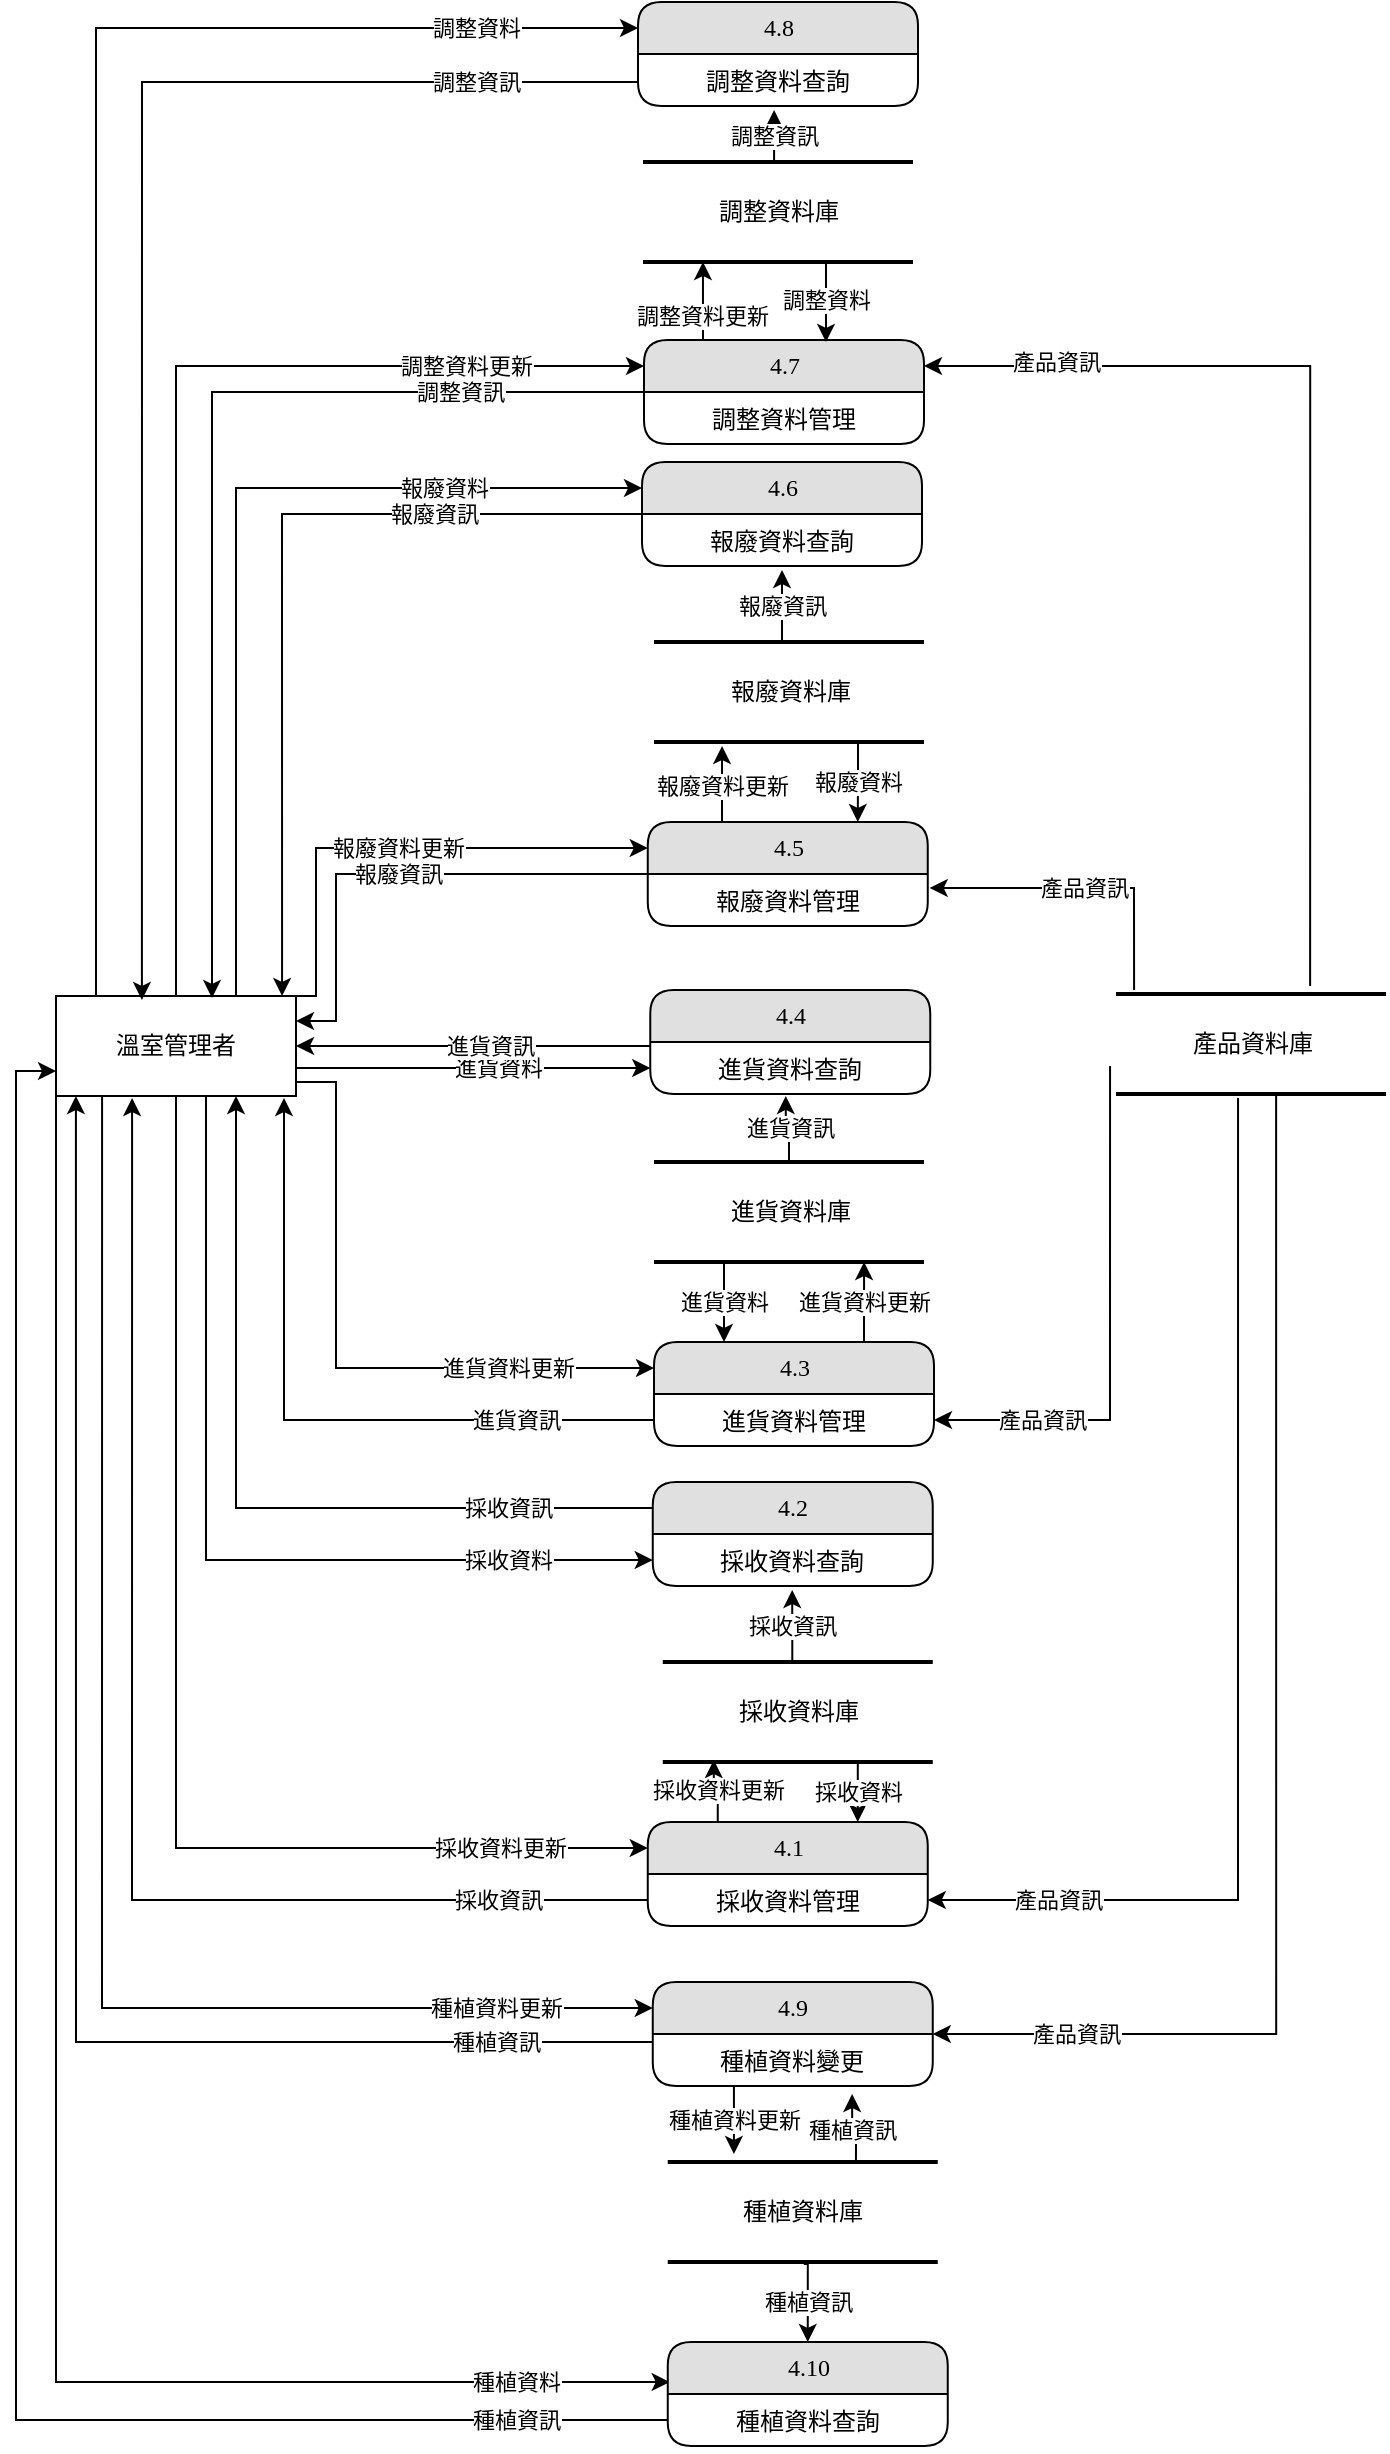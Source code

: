 <mxfile version="12.9.13" type="device"><diagram id="AT9681-1MMMGJ8iwU-qQ" name="第1頁"><mxGraphModel dx="1086" dy="806" grid="1" gridSize="10" guides="1" tooltips="1" connect="1" arrows="1" fold="1" page="1" pageScale="1" pageWidth="827" pageHeight="1169" math="0" shadow="0"><root><mxCell id="0"/><mxCell id="1" parent="0"/><mxCell id="ebTzxARPbdYkXAY9iW96-1" value="產品資訊" style="edgeStyle=orthogonalEdgeStyle;rounded=0;orthogonalLoop=1;jettySize=auto;html=1;entryX=1.007;entryY=0.269;entryDx=0;entryDy=0;exitX=0.067;exitY=-0.04;exitDx=0;exitDy=0;exitPerimeter=0;entryPerimeter=0;" parent="1" source="FMDc--RJIenRf2Db2zfz-17" target="AUxYjUtKj0_6qNNtUNKc-12" edge="1"><mxGeometry relative="1" as="geometry"><Array as="points"><mxPoint x="589" y="463"/></Array><mxPoint x="455" y="430" as="sourcePoint"/></mxGeometry></mxCell><mxCell id="AUxYjUtKj0_6qNNtUNKc-2" value="報廢資料更新" style="edgeStyle=orthogonalEdgeStyle;rounded=0;orthogonalLoop=1;jettySize=auto;html=1;entryX=0;entryY=0.25;entryDx=0;entryDy=0;exitX=1;exitY=0;exitDx=0;exitDy=0;" parent="1" source="AUxYjUtKj0_6qNNtUNKc-4" target="AUxYjUtKj0_6qNNtUNKc-11" edge="1"><mxGeometry relative="1" as="geometry"><Array as="points"><mxPoint x="180" y="517"/><mxPoint x="180" y="443"/></Array></mxGeometry></mxCell><mxCell id="IpQpEJu-9d_H1Nu2b-bM-20" value="進貨資料" style="edgeStyle=orthogonalEdgeStyle;rounded=0;orthogonalLoop=1;jettySize=auto;html=1;entryX=0;entryY=0.5;entryDx=0;entryDy=0;exitX=1;exitY=0.75;exitDx=0;exitDy=0;" parent="1" source="AUxYjUtKj0_6qNNtUNKc-4" target="IpQpEJu-9d_H1Nu2b-bM-9" edge="1"><mxGeometry x="0.136" relative="1" as="geometry"><Array as="points"><mxPoint x="170" y="553"/></Array><mxPoint x="1" as="offset"/></mxGeometry></mxCell><mxCell id="IpQpEJu-9d_H1Nu2b-bM-22" value="採收資料" style="edgeStyle=orthogonalEdgeStyle;rounded=0;orthogonalLoop=1;jettySize=auto;html=1;entryX=0;entryY=0.5;entryDx=0;entryDy=0;exitX=0.625;exitY=0.98;exitDx=0;exitDy=0;exitPerimeter=0;" parent="1" source="AUxYjUtKj0_6qNNtUNKc-4" target="IpQpEJu-9d_H1Nu2b-bM-11" edge="1"><mxGeometry x="0.68" relative="1" as="geometry"><Array as="points"><mxPoint x="125" y="799"/></Array><mxPoint as="offset"/></mxGeometry></mxCell><mxCell id="IpQpEJu-9d_H1Nu2b-bM-23" value="報廢資料" style="edgeStyle=orthogonalEdgeStyle;rounded=0;orthogonalLoop=1;jettySize=auto;html=1;entryX=0;entryY=0.25;entryDx=0;entryDy=0;" parent="1" source="AUxYjUtKj0_6qNNtUNKc-4" target="IpQpEJu-9d_H1Nu2b-bM-6" edge="1"><mxGeometry x="0.567" relative="1" as="geometry"><Array as="points"><mxPoint x="140" y="263"/></Array><mxPoint as="offset"/></mxGeometry></mxCell><mxCell id="IpQpEJu-9d_H1Nu2b-bM-27" value="調整資料" style="edgeStyle=orthogonalEdgeStyle;rounded=0;orthogonalLoop=1;jettySize=auto;html=1;entryX=0;entryY=0.25;entryDx=0;entryDy=0;" parent="1" source="AUxYjUtKj0_6qNNtUNKc-4" target="IpQpEJu-9d_H1Nu2b-bM-12" edge="1"><mxGeometry x="0.785" relative="1" as="geometry"><Array as="points"><mxPoint x="70" y="33"/></Array><mxPoint as="offset"/></mxGeometry></mxCell><mxCell id="AUxYjUtKj0_6qNNtUNKc-4" value="溫室管理者" style="whiteSpace=wrap;html=1;rounded=0;shadow=0;comic=0;labelBackgroundColor=none;strokeWidth=1;fontFamily=Verdana;fontSize=12;align=center;" parent="1" vertex="1"><mxGeometry x="50" y="517" width="120" height="50" as="geometry"/></mxCell><mxCell id="AUxYjUtKj0_6qNNtUNKc-5" value="報廢資料" style="edgeStyle=orthogonalEdgeStyle;rounded=0;orthogonalLoop=1;jettySize=auto;html=1;entryX=0.75;entryY=0;entryDx=0;entryDy=0;" parent="1" source="AUxYjUtKj0_6qNNtUNKc-7" target="AUxYjUtKj0_6qNNtUNKc-11" edge="1"><mxGeometry relative="1" as="geometry"><Array as="points"><mxPoint x="451" y="410"/><mxPoint x="451" y="410"/></Array></mxGeometry></mxCell><mxCell id="IpQpEJu-9d_H1Nu2b-bM-16" value="報廢資訊" style="edgeStyle=orthogonalEdgeStyle;rounded=0;orthogonalLoop=1;jettySize=auto;html=1;entryX=0.5;entryY=1.077;entryDx=0;entryDy=0;entryPerimeter=0;" parent="1" source="AUxYjUtKj0_6qNNtUNKc-7" target="IpQpEJu-9d_H1Nu2b-bM-7" edge="1"><mxGeometry relative="1" as="geometry"><Array as="points"><mxPoint x="413" y="330"/><mxPoint x="413" y="330"/></Array></mxGeometry></mxCell><mxCell id="AUxYjUtKj0_6qNNtUNKc-7" value="報廢資料庫" style="html=1;rounded=0;shadow=0;comic=0;labelBackgroundColor=none;strokeWidth=2;fontFamily=Verdana;fontSize=12;align=center;shape=mxgraph.ios7ui.horLines;" parent="1" vertex="1"><mxGeometry x="349" y="340" width="135" height="50" as="geometry"/></mxCell><mxCell id="AUxYjUtKj0_6qNNtUNKc-8" value="報廢資訊" style="edgeStyle=orthogonalEdgeStyle;rounded=0;orthogonalLoop=1;jettySize=auto;html=1;entryX=1;entryY=0.25;entryDx=0;entryDy=0;" parent="1" source="AUxYjUtKj0_6qNNtUNKc-11" edge="1" target="AUxYjUtKj0_6qNNtUNKc-4"><mxGeometry relative="1" as="geometry"><mxPoint x="170" y="550" as="targetPoint"/><Array as="points"><mxPoint x="190" y="456"/><mxPoint x="190" y="530"/></Array></mxGeometry></mxCell><mxCell id="AUxYjUtKj0_6qNNtUNKc-9" value="報廢資料更新" style="edgeStyle=orthogonalEdgeStyle;rounded=0;orthogonalLoop=1;jettySize=auto;html=1;entryX=0.252;entryY=1.04;entryDx=0;entryDy=0;entryPerimeter=0;exitX=0.25;exitY=0;exitDx=0;exitDy=0;" parent="1" source="AUxYjUtKj0_6qNNtUNKc-11" target="AUxYjUtKj0_6qNNtUNKc-7" edge="1"><mxGeometry relative="1" as="geometry"><mxPoint x="618" y="530" as="targetPoint"/><Array as="points"><mxPoint x="383" y="430"/></Array></mxGeometry></mxCell><mxCell id="FMDc--RJIenRf2Db2zfz-2" value="採收資料更新" style="edgeStyle=orthogonalEdgeStyle;rounded=0;orthogonalLoop=1;jettySize=auto;html=1;entryX=0;entryY=0.25;entryDx=0;entryDy=0;exitX=0.5;exitY=1;exitDx=0;exitDy=0;" parent="1" source="AUxYjUtKj0_6qNNtUNKc-4" target="FMDc--RJIenRf2Db2zfz-13" edge="1"><mxGeometry x="0.758" relative="1" as="geometry"><Array as="points"><mxPoint x="110" y="943"/></Array><mxPoint x="80" y="651" as="sourcePoint"/><mxPoint as="offset"/></mxGeometry></mxCell><mxCell id="FMDc--RJIenRf2Db2zfz-5" value="採收資料" style="edgeStyle=orthogonalEdgeStyle;rounded=0;orthogonalLoop=1;jettySize=auto;html=1;entryX=0.75;entryY=0;entryDx=0;entryDy=0;" parent="1" source="FMDc--RJIenRf2Db2zfz-7" target="FMDc--RJIenRf2Db2zfz-13" edge="1"><mxGeometry relative="1" as="geometry"><Array as="points"><mxPoint x="450.88" y="920"/><mxPoint x="450.88" y="920"/></Array><mxPoint x="450.88" y="940" as="targetPoint"/></mxGeometry></mxCell><mxCell id="IpQpEJu-9d_H1Nu2b-bM-25" value="報廢資訊" style="edgeStyle=orthogonalEdgeStyle;rounded=0;orthogonalLoop=1;jettySize=auto;html=1;entryX=0.942;entryY=0;entryDx=0;entryDy=0;entryPerimeter=0;" parent="1" source="IpQpEJu-9d_H1Nu2b-bM-6" target="AUxYjUtKj0_6qNNtUNKc-4" edge="1"><mxGeometry x="-0.503" relative="1" as="geometry"><Array as="points"><mxPoint x="163" y="276"/></Array><mxPoint as="offset"/></mxGeometry></mxCell><mxCell id="IpQpEJu-9d_H1Nu2b-bM-18" value="進貨資訊" style="edgeStyle=orthogonalEdgeStyle;rounded=0;orthogonalLoop=1;jettySize=auto;html=1;entryX=1;entryY=0.5;entryDx=0;entryDy=0;" parent="1" source="IpQpEJu-9d_H1Nu2b-bM-8" target="AUxYjUtKj0_6qNNtUNKc-4" edge="1"><mxGeometry x="-0.097" relative="1" as="geometry"><Array as="points"><mxPoint x="280" y="542"/><mxPoint x="280" y="542"/></Array><mxPoint as="offset"/></mxGeometry></mxCell><mxCell id="IpQpEJu-9d_H1Nu2b-bM-26" value="調整資訊" style="edgeStyle=orthogonalEdgeStyle;rounded=0;orthogonalLoop=1;jettySize=auto;html=1;entryX=0.358;entryY=0.04;entryDx=0;entryDy=0;entryPerimeter=0;" parent="1" source="IpQpEJu-9d_H1Nu2b-bM-12" target="AUxYjUtKj0_6qNNtUNKc-4" edge="1"><mxGeometry x="-0.771" relative="1" as="geometry"><Array as="points"><mxPoint x="93" y="60"/></Array><mxPoint as="offset"/></mxGeometry></mxCell><mxCell id="IpQpEJu-9d_H1Nu2b-bM-12" value="4.8" style="swimlane;html=1;fontStyle=0;childLayout=stackLayout;horizontal=1;startSize=26;fillColor=#e0e0e0;horizontalStack=0;resizeParent=1;resizeLast=0;collapsible=1;marginBottom=0;swimlaneFillColor=#ffffff;align=center;rounded=1;shadow=0;comic=0;labelBackgroundColor=none;strokeWidth=1;fontFamily=Verdana;fontSize=12" parent="1" vertex="1"><mxGeometry x="341" y="20" width="140" height="52" as="geometry"/></mxCell><mxCell id="IpQpEJu-9d_H1Nu2b-bM-13" value="調整資料查詢" style="text;html=1;strokeColor=none;fillColor=none;spacingLeft=4;spacingRight=4;whiteSpace=wrap;overflow=hidden;rotatable=0;points=[[0,0.5],[1,0.5]];portConstraint=eastwest;align=center;" parent="IpQpEJu-9d_H1Nu2b-bM-12" vertex="1"><mxGeometry y="26" width="140" height="26" as="geometry"/></mxCell><mxCell id="IpQpEJu-9d_H1Nu2b-bM-21" value="採收資訊" style="edgeStyle=orthogonalEdgeStyle;rounded=0;orthogonalLoop=1;jettySize=auto;html=1;entryX=0.75;entryY=1;entryDx=0;entryDy=0;exitX=0;exitY=0.25;exitDx=0;exitDy=0;" parent="1" source="IpQpEJu-9d_H1Nu2b-bM-10" target="AUxYjUtKj0_6qNNtUNKc-4" edge="1"><mxGeometry x="-0.653" relative="1" as="geometry"><Array as="points"><mxPoint x="140" y="773"/></Array><mxPoint as="offset"/></mxGeometry></mxCell><mxCell id="FMDc--RJIenRf2Db2zfz-46" value="4.7" style="swimlane;html=1;fontStyle=0;childLayout=stackLayout;horizontal=1;startSize=26;horizontalStack=0;resizeParent=1;resizeLast=0;collapsible=1;marginBottom=0;swimlaneFillColor=#ffffff;align=center;rounded=1;shadow=0;comic=0;labelBackgroundColor=none;strokeWidth=1;fontFamily=Verdana;fontSize=12;fillColor=#E0E0E0;" parent="1" vertex="1"><mxGeometry x="344" y="189" width="140" height="52" as="geometry"/></mxCell><mxCell id="FMDc--RJIenRf2Db2zfz-47" value="調整資料管理" style="text;html=1;strokeColor=none;fillColor=none;spacingLeft=4;spacingRight=4;whiteSpace=wrap;overflow=hidden;rotatable=0;points=[[0,0.5],[1,0.5]];portConstraint=eastwest;align=center;" parent="FMDc--RJIenRf2Db2zfz-46" vertex="1"><mxGeometry y="26" width="140" height="26" as="geometry"/></mxCell><mxCell id="IpQpEJu-9d_H1Nu2b-bM-6" value="4.6" style="swimlane;html=1;fontStyle=0;childLayout=stackLayout;horizontal=1;startSize=26;fillColor=#e0e0e0;horizontalStack=0;resizeParent=1;resizeLast=0;collapsible=1;marginBottom=0;swimlaneFillColor=#ffffff;align=center;rounded=1;shadow=0;comic=0;labelBackgroundColor=none;strokeWidth=1;fontFamily=Verdana;fontSize=12" parent="1" vertex="1"><mxGeometry x="343" y="250" width="140" height="52" as="geometry"/></mxCell><mxCell id="IpQpEJu-9d_H1Nu2b-bM-7" value="報廢資料查詢" style="text;html=1;strokeColor=none;fillColor=none;spacingLeft=4;spacingRight=4;whiteSpace=wrap;overflow=hidden;rotatable=0;points=[[0,0.5],[1,0.5]];portConstraint=eastwest;align=center;" parent="IpQpEJu-9d_H1Nu2b-bM-6" vertex="1"><mxGeometry y="26" width="140" height="26" as="geometry"/></mxCell><mxCell id="IpQpEJu-9d_H1Nu2b-bM-14" value="採收資訊" style="edgeStyle=orthogonalEdgeStyle;rounded=0;orthogonalLoop=1;jettySize=auto;html=1;entryX=0.498;entryY=1.077;entryDx=0;entryDy=0;entryPerimeter=0;" parent="1" source="FMDc--RJIenRf2Db2zfz-7" target="IpQpEJu-9d_H1Nu2b-bM-11" edge="1"><mxGeometry relative="1" as="geometry"><Array as="points"><mxPoint x="418.13" y="840"/><mxPoint x="418.13" y="840"/></Array></mxGeometry></mxCell><mxCell id="FMDc--RJIenRf2Db2zfz-7" value="採收資料庫" style="html=1;rounded=0;shadow=0;comic=0;labelBackgroundColor=none;strokeWidth=2;fontFamily=Verdana;fontSize=12;align=center;shape=mxgraph.ios7ui.horLines;" parent="1" vertex="1"><mxGeometry x="353.38" y="850" width="135" height="50" as="geometry"/></mxCell><mxCell id="FMDc--RJIenRf2Db2zfz-8" value="採收資訊" style="edgeStyle=orthogonalEdgeStyle;rounded=0;orthogonalLoop=1;jettySize=auto;html=1;entryX=0.317;entryY=1.02;entryDx=0;entryDy=0;entryPerimeter=0;exitX=0;exitY=0.5;exitDx=0;exitDy=0;" parent="1" source="FMDc--RJIenRf2Db2zfz-14" target="AUxYjUtKj0_6qNNtUNKc-4" edge="1"><mxGeometry x="-0.773" relative="1" as="geometry"><mxPoint x="50" y="651" as="targetPoint"/><Array as="points"><mxPoint x="88" y="969"/></Array><mxPoint as="offset"/></mxGeometry></mxCell><mxCell id="FMDc--RJIenRf2Db2zfz-9" value="採收資料更新" style="edgeStyle=orthogonalEdgeStyle;rounded=0;orthogonalLoop=1;jettySize=auto;html=1;exitX=0.25;exitY=0;exitDx=0;exitDy=0;entryX=0.189;entryY=0.98;entryDx=0;entryDy=0;entryPerimeter=0;" parent="1" source="FMDc--RJIenRf2Db2zfz-13" target="FMDc--RJIenRf2Db2zfz-7" edge="1"><mxGeometry relative="1" as="geometry"><mxPoint x="365.88" y="910" as="targetPoint"/><Array as="points"><mxPoint x="381" y="910"/><mxPoint x="379" y="910"/></Array><mxPoint x="185.88" y="1114" as="sourcePoint"/></mxGeometry></mxCell><mxCell id="Au_yWBDSY8u0We8TXfCK-2" value="產品資訊" style="edgeStyle=orthogonalEdgeStyle;rounded=0;orthogonalLoop=1;jettySize=auto;html=1;entryX=1;entryY=0.5;entryDx=0;entryDy=0;exitX=-0.022;exitY=0.72;exitDx=0;exitDy=0;exitPerimeter=0;" parent="1" source="FMDc--RJIenRf2Db2zfz-17" target="FMDc--RJIenRf2Db2zfz-28" edge="1"><mxGeometry x="0.593" relative="1" as="geometry"><Array as="points"><mxPoint x="577" y="729"/></Array><mxPoint as="offset"/><mxPoint x="630" y="650" as="sourcePoint"/></mxGeometry></mxCell><mxCell id="Au_yWBDSY8u0We8TXfCK-3" value="產品資訊" style="edgeStyle=orthogonalEdgeStyle;rounded=0;orthogonalLoop=1;jettySize=auto;html=1;entryX=1;entryY=0.5;entryDx=0;entryDy=0;exitX=0.452;exitY=1.04;exitDx=0;exitDy=0;exitPerimeter=0;" parent="1" source="FMDc--RJIenRf2Db2zfz-17" target="FMDc--RJIenRf2Db2zfz-14" edge="1"><mxGeometry x="0.765" relative="1" as="geometry"><Array as="points"><mxPoint x="641" y="969"/></Array><mxPoint as="offset"/><mxPoint x="700" y="650" as="sourcePoint"/></mxGeometry></mxCell><mxCell id="FMDc--RJIenRf2Db2zfz-17" value="產品資料庫" style="html=1;rounded=0;shadow=0;comic=0;labelBackgroundColor=none;strokeWidth=2;fontFamily=Verdana;fontSize=12;align=center;shape=mxgraph.ios7ui.horLines;" parent="1" vertex="1"><mxGeometry x="580" y="516" width="135" height="50" as="geometry"/></mxCell><mxCell id="FMDc--RJIenRf2Db2zfz-18" value="進貨資料更新" style="edgeStyle=orthogonalEdgeStyle;rounded=0;orthogonalLoop=1;jettySize=auto;html=1;entryX=0;entryY=0.25;entryDx=0;entryDy=0;exitX=1;exitY=0.75;exitDx=0;exitDy=0;" parent="1" source="AUxYjUtKj0_6qNNtUNKc-4" target="FMDc--RJIenRf2Db2zfz-27" edge="1"><mxGeometry x="0.555" relative="1" as="geometry"><Array as="points"><mxPoint x="170" y="560"/><mxPoint x="190" y="560"/><mxPoint x="190" y="703"/></Array><mxPoint x="190" y="590" as="sourcePoint"/><mxPoint as="offset"/></mxGeometry></mxCell><mxCell id="FMDc--RJIenRf2Db2zfz-21" value="進貨資料" style="edgeStyle=orthogonalEdgeStyle;rounded=0;orthogonalLoop=1;jettySize=auto;html=1;entryX=0.25;entryY=0;entryDx=0;entryDy=0;" parent="1" source="FMDc--RJIenRf2Db2zfz-23" target="FMDc--RJIenRf2Db2zfz-27" edge="1"><mxGeometry relative="1" as="geometry"><Array as="points"><mxPoint x="384" y="670"/><mxPoint x="384" y="670"/></Array></mxGeometry></mxCell><mxCell id="IpQpEJu-9d_H1Nu2b-bM-15" value="進貨資訊" style="edgeStyle=orthogonalEdgeStyle;rounded=0;orthogonalLoop=1;jettySize=auto;html=1;entryX=0.484;entryY=1.038;entryDx=0;entryDy=0;entryPerimeter=0;" parent="1" source="FMDc--RJIenRf2Db2zfz-23" target="IpQpEJu-9d_H1Nu2b-bM-9" edge="1"><mxGeometry relative="1" as="geometry"/></mxCell><mxCell id="FMDc--RJIenRf2Db2zfz-23" value="進貨資料庫" style="html=1;rounded=0;shadow=0;comic=0;labelBackgroundColor=none;strokeWidth=2;fontFamily=Verdana;fontSize=12;align=center;shape=mxgraph.ios7ui.horLines;" parent="1" vertex="1"><mxGeometry x="349" y="600" width="135" height="50" as="geometry"/></mxCell><mxCell id="FMDc--RJIenRf2Db2zfz-24" value="進貨資訊" style="edgeStyle=orthogonalEdgeStyle;rounded=0;orthogonalLoop=1;jettySize=auto;html=1;entryX=0.95;entryY=1.02;entryDx=0;entryDy=0;entryPerimeter=0;exitX=0;exitY=0;exitDx=0;exitDy=0;exitPerimeter=0;" parent="1" source="FMDc--RJIenRf2Db2zfz-28" edge="1" target="AUxYjUtKj0_6qNNtUNKc-4"><mxGeometry x="-0.543" relative="1" as="geometry"><mxPoint x="130" y="569" as="targetPoint"/><Array as="points"><mxPoint x="349" y="729"/><mxPoint x="164" y="729"/></Array><mxPoint as="offset"/></mxGeometry></mxCell><mxCell id="FMDc--RJIenRf2Db2zfz-25" value="進貨資料更新" style="edgeStyle=orthogonalEdgeStyle;rounded=0;orthogonalLoop=1;jettySize=auto;html=1;exitX=0.75;exitY=0;exitDx=0;exitDy=0;entryX=0.778;entryY=1;entryDx=0;entryDy=0;entryPerimeter=0;" parent="1" source="FMDc--RJIenRf2Db2zfz-27" target="FMDc--RJIenRf2Db2zfz-23" edge="1"><mxGeometry relative="1" as="geometry"><mxPoint x="617" y="725" as="targetPoint"/><Array as="points"/></mxGeometry></mxCell><mxCell id="FMDc--RJIenRf2Db2zfz-33" value="產品資訊" style="edgeStyle=orthogonalEdgeStyle;rounded=0;orthogonalLoop=1;jettySize=auto;html=1;entryX=1;entryY=0.25;entryDx=0;entryDy=0;exitX=0.719;exitY=-0.08;exitDx=0;exitDy=0;exitPerimeter=0;" parent="1" source="FMDc--RJIenRf2Db2zfz-17" target="FMDc--RJIenRf2Db2zfz-46" edge="1"><mxGeometry x="0.738" y="-2" relative="1" as="geometry"><Array as="points"><mxPoint x="677" y="202"/></Array><mxPoint x="737.5" y="240" as="sourcePoint"/><mxPoint as="offset"/></mxGeometry></mxCell><mxCell id="FMDc--RJIenRf2Db2zfz-35" value="調整資料更新" style="edgeStyle=orthogonalEdgeStyle;rounded=0;orthogonalLoop=1;jettySize=auto;html=1;entryX=0;entryY=0.25;entryDx=0;entryDy=0;exitX=0.5;exitY=0;exitDx=0;exitDy=0;" parent="1" source="AUxYjUtKj0_6qNNtUNKc-4" target="FMDc--RJIenRf2Db2zfz-46" edge="1"><mxGeometry x="0.676" relative="1" as="geometry"><Array as="points"><mxPoint x="110" y="202"/></Array><mxPoint x="200" y="29" as="sourcePoint"/><mxPoint as="offset"/></mxGeometry></mxCell><mxCell id="FMDc--RJIenRf2Db2zfz-38" value="調整資料" style="edgeStyle=orthogonalEdgeStyle;rounded=0;orthogonalLoop=1;jettySize=auto;html=1;entryX=0.65;entryY=0.019;entryDx=0;entryDy=0;exitX=0.689;exitY=1;exitDx=0;exitDy=0;exitPerimeter=0;entryPerimeter=0;" parent="1" source="FMDc--RJIenRf2Db2zfz-40" target="FMDc--RJIenRf2Db2zfz-46" edge="1"><mxGeometry relative="1" as="geometry"><Array as="points"><mxPoint x="435" y="150"/></Array></mxGeometry></mxCell><mxCell id="IpQpEJu-9d_H1Nu2b-bM-17" value="調整資訊" style="edgeStyle=orthogonalEdgeStyle;rounded=0;orthogonalLoop=1;jettySize=auto;html=1;entryX=0.486;entryY=1.077;entryDx=0;entryDy=0;entryPerimeter=0;" parent="1" source="FMDc--RJIenRf2Db2zfz-40" target="IpQpEJu-9d_H1Nu2b-bM-13" edge="1"><mxGeometry relative="1" as="geometry"><Array as="points"><mxPoint x="409" y="100"/><mxPoint x="409" y="100"/></Array></mxGeometry></mxCell><mxCell id="FMDc--RJIenRf2Db2zfz-40" value="調整資料庫" style="html=1;rounded=0;shadow=0;comic=0;labelBackgroundColor=none;strokeWidth=2;fontFamily=Verdana;fontSize=12;align=center;shape=mxgraph.ios7ui.horLines;" parent="1" vertex="1"><mxGeometry x="343.5" y="100" width="135" height="50" as="geometry"/></mxCell><mxCell id="FMDc--RJIenRf2Db2zfz-41" value="調整資訊" style="edgeStyle=orthogonalEdgeStyle;rounded=0;orthogonalLoop=1;jettySize=auto;html=1;entryX=0.65;entryY=0.02;entryDx=0;entryDy=0;entryPerimeter=0;" parent="1" source="FMDc--RJIenRf2Db2zfz-46" target="AUxYjUtKj0_6qNNtUNKc-4" edge="1"><mxGeometry x="-0.646" relative="1" as="geometry"><mxPoint x="200" y="50" as="targetPoint"/><Array as="points"><mxPoint x="128" y="215"/></Array><mxPoint as="offset"/></mxGeometry></mxCell><mxCell id="FMDc--RJIenRf2Db2zfz-42" value="調整資料更新" style="edgeStyle=orthogonalEdgeStyle;rounded=0;orthogonalLoop=1;jettySize=auto;html=1;exitX=0.25;exitY=0;exitDx=0;exitDy=0;entryX=0.222;entryY=1;entryDx=0;entryDy=0;entryPerimeter=0;" parent="1" source="FMDc--RJIenRf2Db2zfz-46" target="FMDc--RJIenRf2Db2zfz-40" edge="1"><mxGeometry x="0.667" y="-20" relative="1" as="geometry"><mxPoint x="379" y="172" as="targetPoint"/><Array as="points"><mxPoint x="373" y="189"/></Array><mxPoint x="390" y="60" as="sourcePoint"/><mxPoint x="-20" y="20" as="offset"/></mxGeometry></mxCell><mxCell id="AUxYjUtKj0_6qNNtUNKc-11" value="4.5" style="swimlane;html=1;fontStyle=0;childLayout=stackLayout;horizontal=1;startSize=26;horizontalStack=0;resizeParent=1;resizeLast=0;collapsible=1;marginBottom=0;swimlaneFillColor=#ffffff;align=center;rounded=1;shadow=0;comic=0;labelBackgroundColor=none;strokeWidth=1;fontFamily=Verdana;fontSize=12;fillColor=#E0E0E0;" parent="1" vertex="1"><mxGeometry x="345.88" y="430" width="140" height="52" as="geometry"/></mxCell><mxCell id="AUxYjUtKj0_6qNNtUNKc-12" value="報廢資料管理" style="text;html=1;strokeColor=none;fillColor=none;spacingLeft=4;spacingRight=4;whiteSpace=wrap;overflow=hidden;rotatable=0;points=[[0,0.5],[1,0.5]];portConstraint=eastwest;align=center;" parent="AUxYjUtKj0_6qNNtUNKc-11" vertex="1"><mxGeometry y="26" width="140" height="26" as="geometry"/></mxCell><mxCell id="IpQpEJu-9d_H1Nu2b-bM-8" value="4.4" style="swimlane;html=1;fontStyle=0;childLayout=stackLayout;horizontal=1;startSize=26;fillColor=#e0e0e0;horizontalStack=0;resizeParent=1;resizeLast=0;collapsible=1;marginBottom=0;swimlaneFillColor=#ffffff;align=center;rounded=1;shadow=0;comic=0;labelBackgroundColor=none;strokeWidth=1;fontFamily=Verdana;fontSize=12" parent="1" vertex="1"><mxGeometry x="347.13" y="514" width="140" height="52" as="geometry"/></mxCell><mxCell id="IpQpEJu-9d_H1Nu2b-bM-9" value="進貨資料查詢" style="text;html=1;strokeColor=none;fillColor=none;spacingLeft=4;spacingRight=4;whiteSpace=wrap;overflow=hidden;rotatable=0;points=[[0,0.5],[1,0.5]];portConstraint=eastwest;align=center;" parent="IpQpEJu-9d_H1Nu2b-bM-8" vertex="1"><mxGeometry y="26" width="140" height="26" as="geometry"/></mxCell><mxCell id="FMDc--RJIenRf2Db2zfz-27" value="4.3" style="swimlane;html=1;fontStyle=0;childLayout=stackLayout;horizontal=1;startSize=26;horizontalStack=0;resizeParent=1;resizeLast=0;collapsible=1;marginBottom=0;swimlaneFillColor=#ffffff;align=center;rounded=1;shadow=0;comic=0;labelBackgroundColor=none;strokeWidth=1;fontFamily=Verdana;fontSize=12;fillColor=#E0E0E0;" parent="1" vertex="1"><mxGeometry x="349" y="690" width="140" height="52" as="geometry"/></mxCell><mxCell id="FMDc--RJIenRf2Db2zfz-28" value="進貨資料管理" style="text;html=1;strokeColor=none;fillColor=none;spacingLeft=4;spacingRight=4;whiteSpace=wrap;overflow=hidden;rotatable=0;points=[[0,0.5],[1,0.5]];portConstraint=eastwest;align=center;" parent="FMDc--RJIenRf2Db2zfz-27" vertex="1"><mxGeometry y="26" width="140" height="26" as="geometry"/></mxCell><mxCell id="IpQpEJu-9d_H1Nu2b-bM-10" value="4.2" style="swimlane;html=1;fontStyle=0;childLayout=stackLayout;horizontal=1;startSize=26;fillColor=#e0e0e0;horizontalStack=0;resizeParent=1;resizeLast=0;collapsible=1;marginBottom=0;swimlaneFillColor=#ffffff;align=center;rounded=1;shadow=0;comic=0;labelBackgroundColor=none;strokeWidth=1;fontFamily=Verdana;fontSize=12" parent="1" vertex="1"><mxGeometry x="348.38" y="760" width="140" height="52" as="geometry"/></mxCell><mxCell id="IpQpEJu-9d_H1Nu2b-bM-11" value="採收資料查詢" style="text;html=1;strokeColor=none;fillColor=none;spacingLeft=4;spacingRight=4;whiteSpace=wrap;overflow=hidden;rotatable=0;points=[[0,0.5],[1,0.5]];portConstraint=eastwest;align=center;" parent="IpQpEJu-9d_H1Nu2b-bM-10" vertex="1"><mxGeometry y="26" width="140" height="26" as="geometry"/></mxCell><mxCell id="FMDc--RJIenRf2Db2zfz-13" value="4.1" style="swimlane;html=1;fontStyle=0;childLayout=stackLayout;horizontal=1;startSize=26;horizontalStack=0;resizeParent=1;resizeLast=0;collapsible=1;marginBottom=0;swimlaneFillColor=#ffffff;align=center;rounded=1;shadow=0;comic=0;labelBackgroundColor=none;strokeWidth=1;fontFamily=Verdana;fontSize=12;fillColor=#E0E0E0;" parent="1" vertex="1"><mxGeometry x="345.88" y="930" width="140" height="52" as="geometry"/></mxCell><mxCell id="FMDc--RJIenRf2Db2zfz-14" value="採收資料管理" style="text;html=1;strokeColor=none;fillColor=none;spacingLeft=4;spacingRight=4;whiteSpace=wrap;overflow=hidden;rotatable=0;points=[[0,0.5],[1,0.5]];portConstraint=eastwest;align=center;" parent="FMDc--RJIenRf2Db2zfz-13" vertex="1"><mxGeometry y="26" width="140" height="26" as="geometry"/></mxCell><mxCell id="YXWoCY2ZX8EcLl5mA5BM-21" value="種植資料更新" style="edgeStyle=orthogonalEdgeStyle;rounded=0;orthogonalLoop=1;jettySize=auto;html=1;entryX=0;entryY=0.25;entryDx=0;entryDy=0;exitX=0.192;exitY=1;exitDx=0;exitDy=0;exitPerimeter=0;" edge="1" parent="1" source="AUxYjUtKj0_6qNNtUNKc-4" target="YXWoCY2ZX8EcLl5mA5BM-17"><mxGeometry x="0.786" relative="1" as="geometry"><Array as="points"><mxPoint x="73" y="1023"/></Array><mxPoint x="210" y="1129" as="sourcePoint"/><mxPoint as="offset"/></mxGeometry></mxCell><mxCell id="YXWoCY2ZX8EcLl5mA5BM-23" value="種植資訊" style="edgeStyle=orthogonalEdgeStyle;rounded=0;orthogonalLoop=1;jettySize=auto;html=1;entryX=0.712;entryY=1.154;entryDx=0;entryDy=0;exitX=0.697;exitY=0;exitDx=0;exitDy=0;exitPerimeter=0;entryPerimeter=0;" edge="1" parent="1" source="YXWoCY2ZX8EcLl5mA5BM-24" target="YXWoCY2ZX8EcLl5mA5BM-18"><mxGeometry relative="1" as="geometry"><Array as="points"><mxPoint x="450" y="1090"/><mxPoint x="448" y="1090"/></Array></mxGeometry></mxCell><mxCell id="YXWoCY2ZX8EcLl5mA5BM-24" value="種植資料庫" style="html=1;rounded=0;shadow=0;comic=0;labelBackgroundColor=none;strokeWidth=2;fontFamily=Verdana;fontSize=12;align=center;shape=mxgraph.ios7ui.horLines;" vertex="1" parent="1"><mxGeometry x="355.88" y="1100" width="135" height="50" as="geometry"/></mxCell><mxCell id="YXWoCY2ZX8EcLl5mA5BM-25" value="種植資訊" style="edgeStyle=orthogonalEdgeStyle;rounded=0;orthogonalLoop=1;jettySize=auto;html=1;entryX=0.083;entryY=1;entryDx=0;entryDy=0;entryPerimeter=0;" edge="1" parent="1" source="YXWoCY2ZX8EcLl5mA5BM-17" target="AUxYjUtKj0_6qNNtUNKc-4"><mxGeometry x="-0.794" relative="1" as="geometry"><mxPoint x="210" y="1154.5" as="targetPoint"/><Array as="points"><mxPoint x="60" y="1040"/></Array><mxPoint as="offset"/></mxGeometry></mxCell><mxCell id="YXWoCY2ZX8EcLl5mA5BM-26" value="種植資料更新" style="edgeStyle=orthogonalEdgeStyle;rounded=0;orthogonalLoop=1;jettySize=auto;html=1;exitX=0.29;exitY=1;exitDx=0;exitDy=0;entryX=0.245;entryY=-0.08;entryDx=0;entryDy=0;entryPerimeter=0;exitPerimeter=0;" edge="1" parent="1" source="YXWoCY2ZX8EcLl5mA5BM-18" target="YXWoCY2ZX8EcLl5mA5BM-24"><mxGeometry relative="1" as="geometry"><mxPoint x="598" y="1130" as="targetPoint"/><Array as="points"/></mxGeometry></mxCell><mxCell id="YXWoCY2ZX8EcLl5mA5BM-27" value="產品資訊" style="edgeStyle=orthogonalEdgeStyle;rounded=0;orthogonalLoop=1;jettySize=auto;html=1;entryX=1;entryY=0.5;entryDx=0;entryDy=0;exitX=0.593;exitY=0.98;exitDx=0;exitDy=0;exitPerimeter=0;" edge="1" parent="1" source="FMDc--RJIenRf2Db2zfz-17" target="YXWoCY2ZX8EcLl5mA5BM-17"><mxGeometry x="0.777" relative="1" as="geometry"><mxPoint x="400" y="1060" as="sourcePoint"/><Array as="points"><mxPoint x="660" y="1036"/></Array><mxPoint as="offset"/></mxGeometry></mxCell><mxCell id="YXWoCY2ZX8EcLl5mA5BM-29" value="種植資訊" style="edgeStyle=orthogonalEdgeStyle;rounded=0;orthogonalLoop=1;jettySize=auto;html=1;exitX=0.504;exitY=1.02;exitDx=0;exitDy=0;exitPerimeter=0;entryX=0.5;entryY=0;entryDx=0;entryDy=0;" edge="1" parent="1" source="YXWoCY2ZX8EcLl5mA5BM-24" target="YXWoCY2ZX8EcLl5mA5BM-19"><mxGeometry x="0.024" relative="1" as="geometry"><mxPoint x="658.985" y="1169" as="sourcePoint"/><mxPoint x="400" y="1170" as="targetPoint"/><Array as="points"><mxPoint x="426" y="1151"/></Array><mxPoint as="offset"/></mxGeometry></mxCell><mxCell id="YXWoCY2ZX8EcLl5mA5BM-30" value="種植資料" style="edgeStyle=orthogonalEdgeStyle;rounded=0;orthogonalLoop=1;jettySize=auto;html=1;entryX=0.007;entryY=0.385;entryDx=0;entryDy=0;entryPerimeter=0;exitX=0;exitY=1;exitDx=0;exitDy=0;" edge="1" parent="1" source="AUxYjUtKj0_6qNNtUNKc-4" target="YXWoCY2ZX8EcLl5mA5BM-19"><mxGeometry x="0.838" relative="1" as="geometry"><Array as="points"><mxPoint x="50" y="1210"/></Array><mxPoint x="180" y="1167" as="sourcePoint"/><mxPoint as="offset"/></mxGeometry></mxCell><mxCell id="YXWoCY2ZX8EcLl5mA5BM-31" value="種植資訊" style="edgeStyle=orthogonalEdgeStyle;rounded=0;orthogonalLoop=1;jettySize=auto;html=1;entryX=0;entryY=0.75;entryDx=0;entryDy=0;" edge="1" parent="1" source="YXWoCY2ZX8EcLl5mA5BM-20" target="AUxYjUtKj0_6qNNtUNKc-4"><mxGeometry x="-0.851" relative="1" as="geometry"><mxPoint x="120" y="1167" as="targetPoint"/><mxPoint as="offset"/></mxGeometry></mxCell><mxCell id="YXWoCY2ZX8EcLl5mA5BM-17" value="4.9" style="swimlane;html=1;fontStyle=0;childLayout=stackLayout;horizontal=1;startSize=26;horizontalStack=0;resizeParent=1;resizeLast=0;collapsible=1;marginBottom=0;swimlaneFillColor=#ffffff;align=center;rounded=1;shadow=0;comic=0;labelBackgroundColor=none;strokeWidth=1;fontFamily=Verdana;fontSize=12;fillColor=#E0E0E0;" vertex="1" parent="1"><mxGeometry x="348.38" y="1010" width="140" height="52" as="geometry"/></mxCell><mxCell id="YXWoCY2ZX8EcLl5mA5BM-18" value="種植資料變更" style="text;html=1;strokeColor=none;fillColor=none;spacingLeft=4;spacingRight=4;whiteSpace=wrap;overflow=hidden;rotatable=0;points=[[0,0.5],[1,0.5]];portConstraint=eastwest;align=center;" vertex="1" parent="YXWoCY2ZX8EcLl5mA5BM-17"><mxGeometry y="26" width="140" height="26" as="geometry"/></mxCell><mxCell id="YXWoCY2ZX8EcLl5mA5BM-19" value="4.10" style="swimlane;html=1;fontStyle=0;childLayout=stackLayout;horizontal=1;startSize=26;fillColor=#e0e0e0;horizontalStack=0;resizeParent=1;resizeLast=0;collapsible=1;marginBottom=0;swimlaneFillColor=#ffffff;align=center;rounded=1;shadow=0;comic=0;labelBackgroundColor=none;strokeWidth=1;fontFamily=Verdana;fontSize=12" vertex="1" parent="1"><mxGeometry x="355.88" y="1190" width="140" height="52" as="geometry"/></mxCell><mxCell id="YXWoCY2ZX8EcLl5mA5BM-20" value="種植資料查詢" style="text;html=1;strokeColor=none;fillColor=none;spacingLeft=4;spacingRight=4;whiteSpace=wrap;overflow=hidden;rotatable=0;points=[[0,0.5],[1,0.5]];portConstraint=eastwest;align=center;" vertex="1" parent="YXWoCY2ZX8EcLl5mA5BM-19"><mxGeometry y="26" width="140" height="26" as="geometry"/></mxCell></root></mxGraphModel></diagram></mxfile>